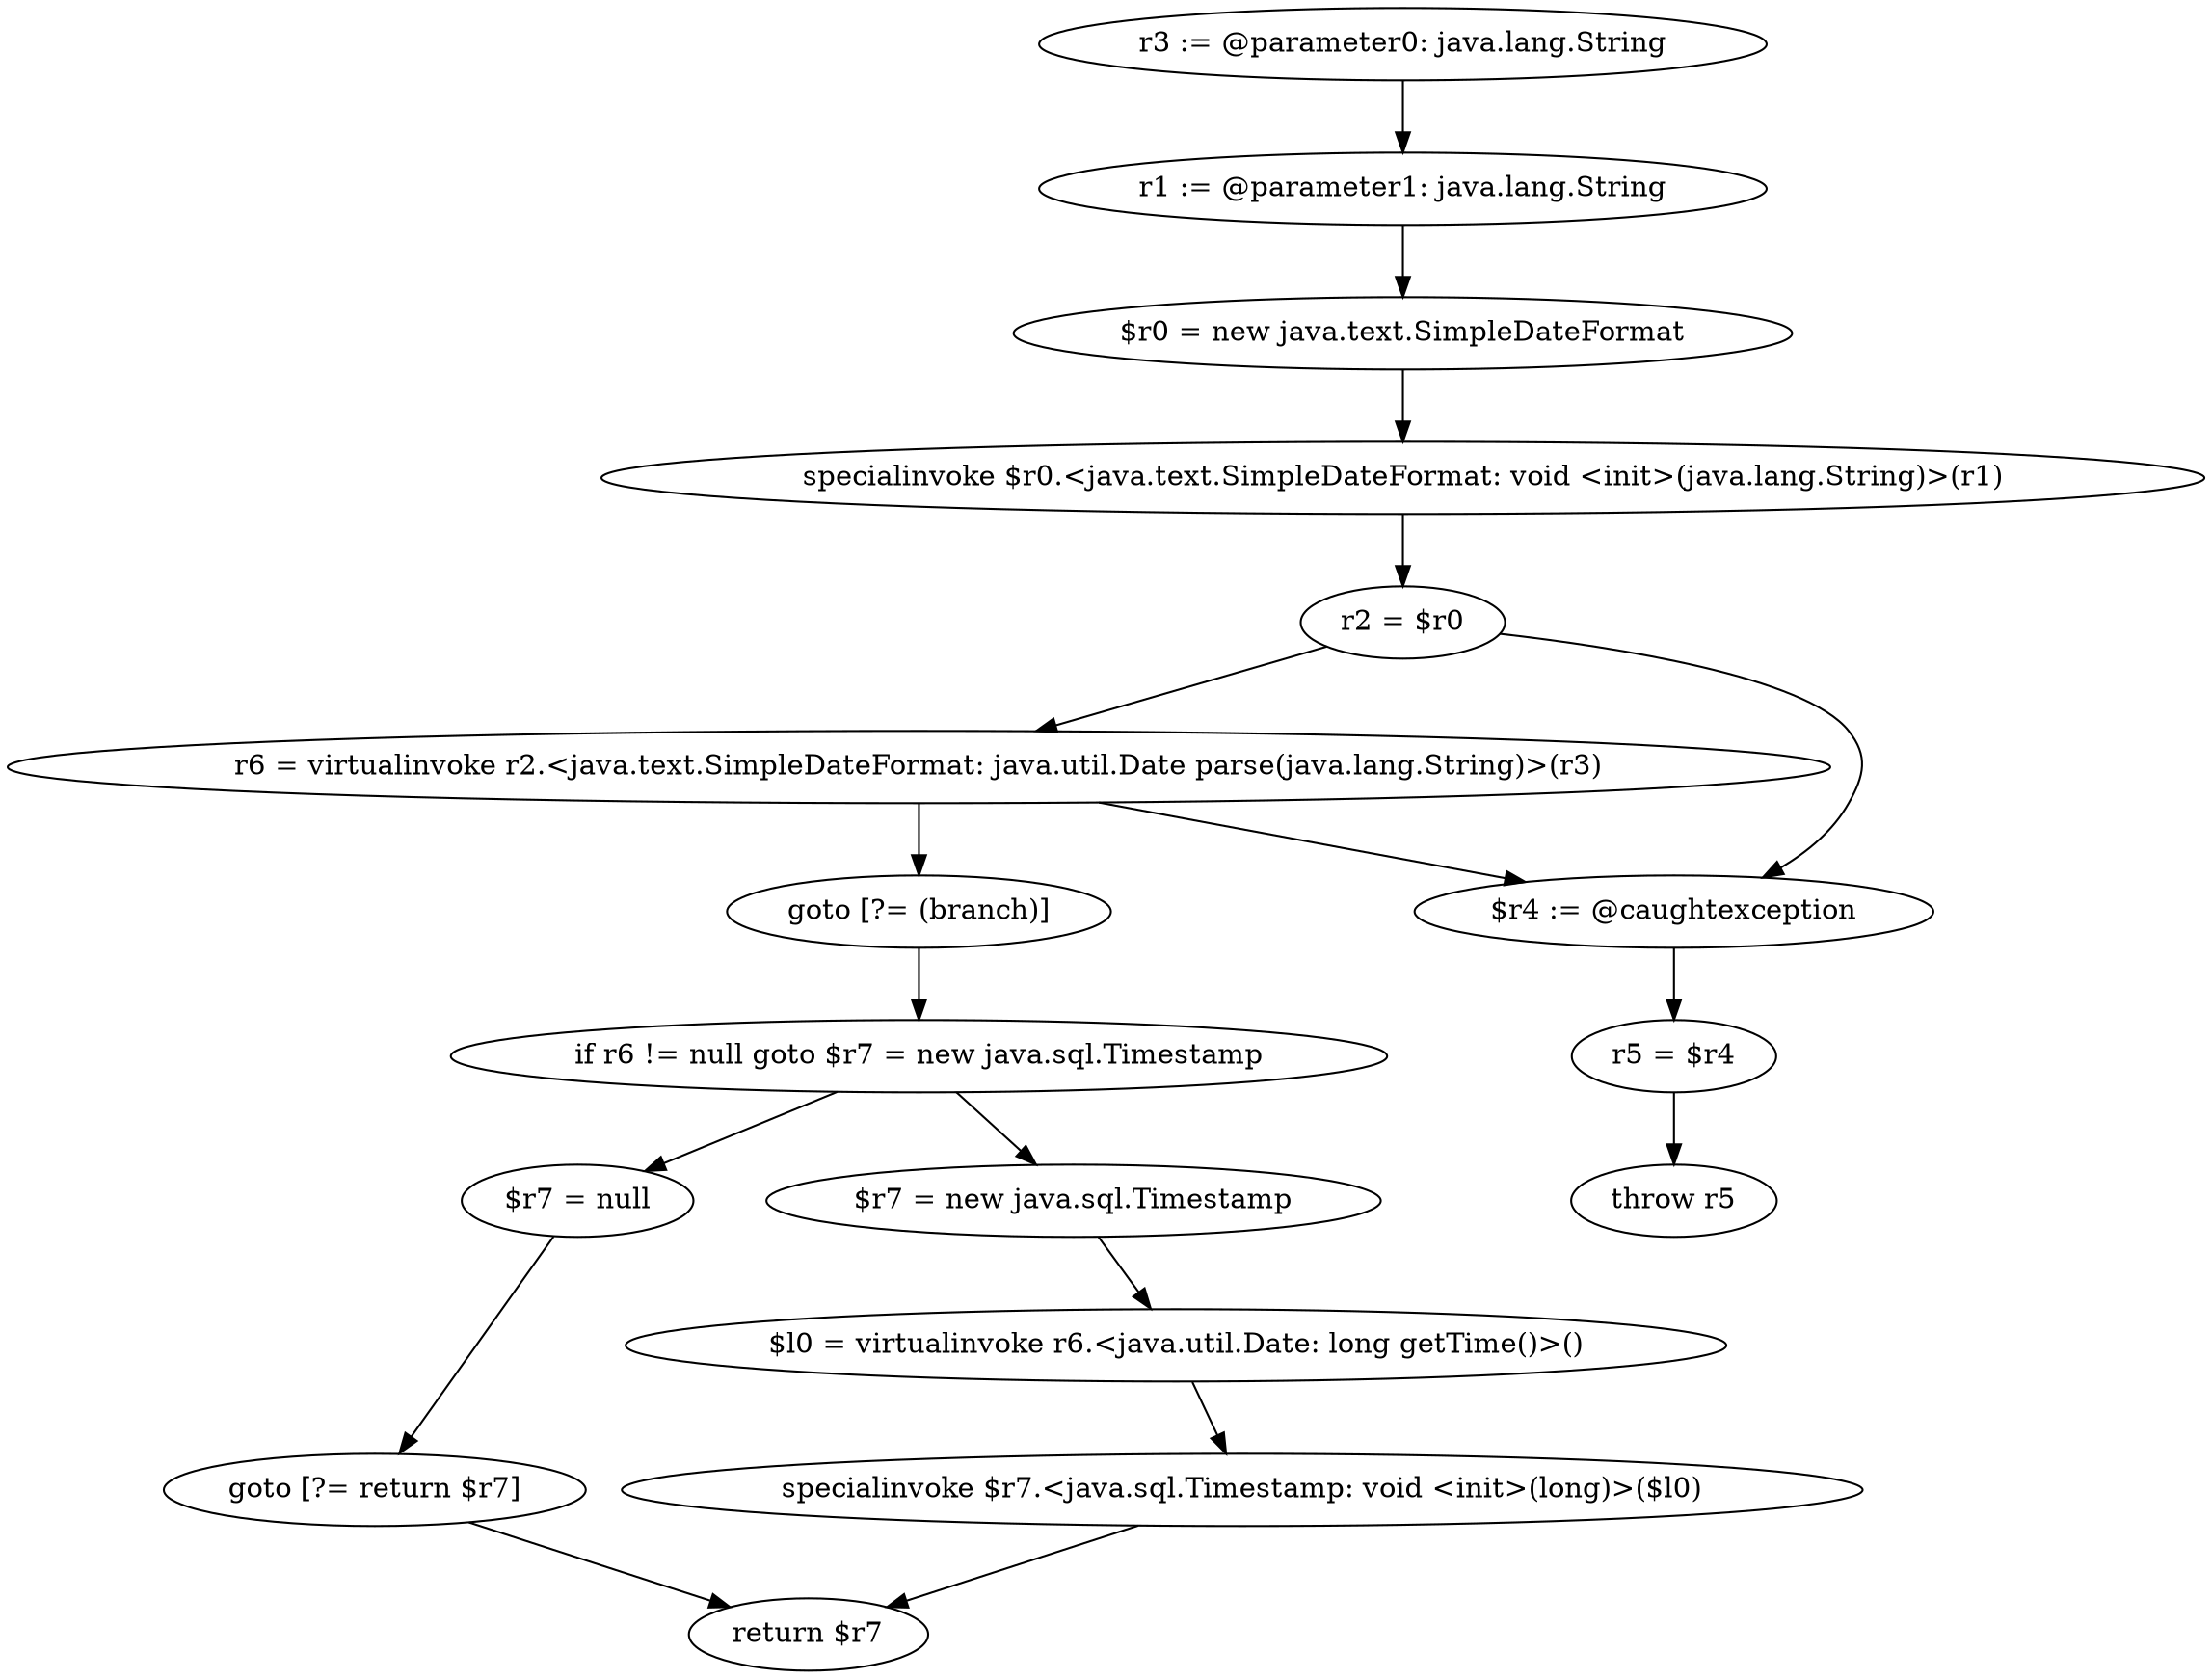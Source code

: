digraph "unitGraph" {
    "r3 := @parameter0: java.lang.String"
    "r1 := @parameter1: java.lang.String"
    "$r0 = new java.text.SimpleDateFormat"
    "specialinvoke $r0.<java.text.SimpleDateFormat: void <init>(java.lang.String)>(r1)"
    "r2 = $r0"
    "r6 = virtualinvoke r2.<java.text.SimpleDateFormat: java.util.Date parse(java.lang.String)>(r3)"
    "goto [?= (branch)]"
    "$r4 := @caughtexception"
    "r5 = $r4"
    "throw r5"
    "if r6 != null goto $r7 = new java.sql.Timestamp"
    "$r7 = null"
    "goto [?= return $r7]"
    "$r7 = new java.sql.Timestamp"
    "$l0 = virtualinvoke r6.<java.util.Date: long getTime()>()"
    "specialinvoke $r7.<java.sql.Timestamp: void <init>(long)>($l0)"
    "return $r7"
    "r3 := @parameter0: java.lang.String"->"r1 := @parameter1: java.lang.String";
    "r1 := @parameter1: java.lang.String"->"$r0 = new java.text.SimpleDateFormat";
    "$r0 = new java.text.SimpleDateFormat"->"specialinvoke $r0.<java.text.SimpleDateFormat: void <init>(java.lang.String)>(r1)";
    "specialinvoke $r0.<java.text.SimpleDateFormat: void <init>(java.lang.String)>(r1)"->"r2 = $r0";
    "r2 = $r0"->"r6 = virtualinvoke r2.<java.text.SimpleDateFormat: java.util.Date parse(java.lang.String)>(r3)";
    "r2 = $r0"->"$r4 := @caughtexception";
    "r6 = virtualinvoke r2.<java.text.SimpleDateFormat: java.util.Date parse(java.lang.String)>(r3)"->"goto [?= (branch)]";
    "r6 = virtualinvoke r2.<java.text.SimpleDateFormat: java.util.Date parse(java.lang.String)>(r3)"->"$r4 := @caughtexception";
    "goto [?= (branch)]"->"if r6 != null goto $r7 = new java.sql.Timestamp";
    "$r4 := @caughtexception"->"r5 = $r4";
    "r5 = $r4"->"throw r5";
    "if r6 != null goto $r7 = new java.sql.Timestamp"->"$r7 = null";
    "if r6 != null goto $r7 = new java.sql.Timestamp"->"$r7 = new java.sql.Timestamp";
    "$r7 = null"->"goto [?= return $r7]";
    "goto [?= return $r7]"->"return $r7";
    "$r7 = new java.sql.Timestamp"->"$l0 = virtualinvoke r6.<java.util.Date: long getTime()>()";
    "$l0 = virtualinvoke r6.<java.util.Date: long getTime()>()"->"specialinvoke $r7.<java.sql.Timestamp: void <init>(long)>($l0)";
    "specialinvoke $r7.<java.sql.Timestamp: void <init>(long)>($l0)"->"return $r7";
}
